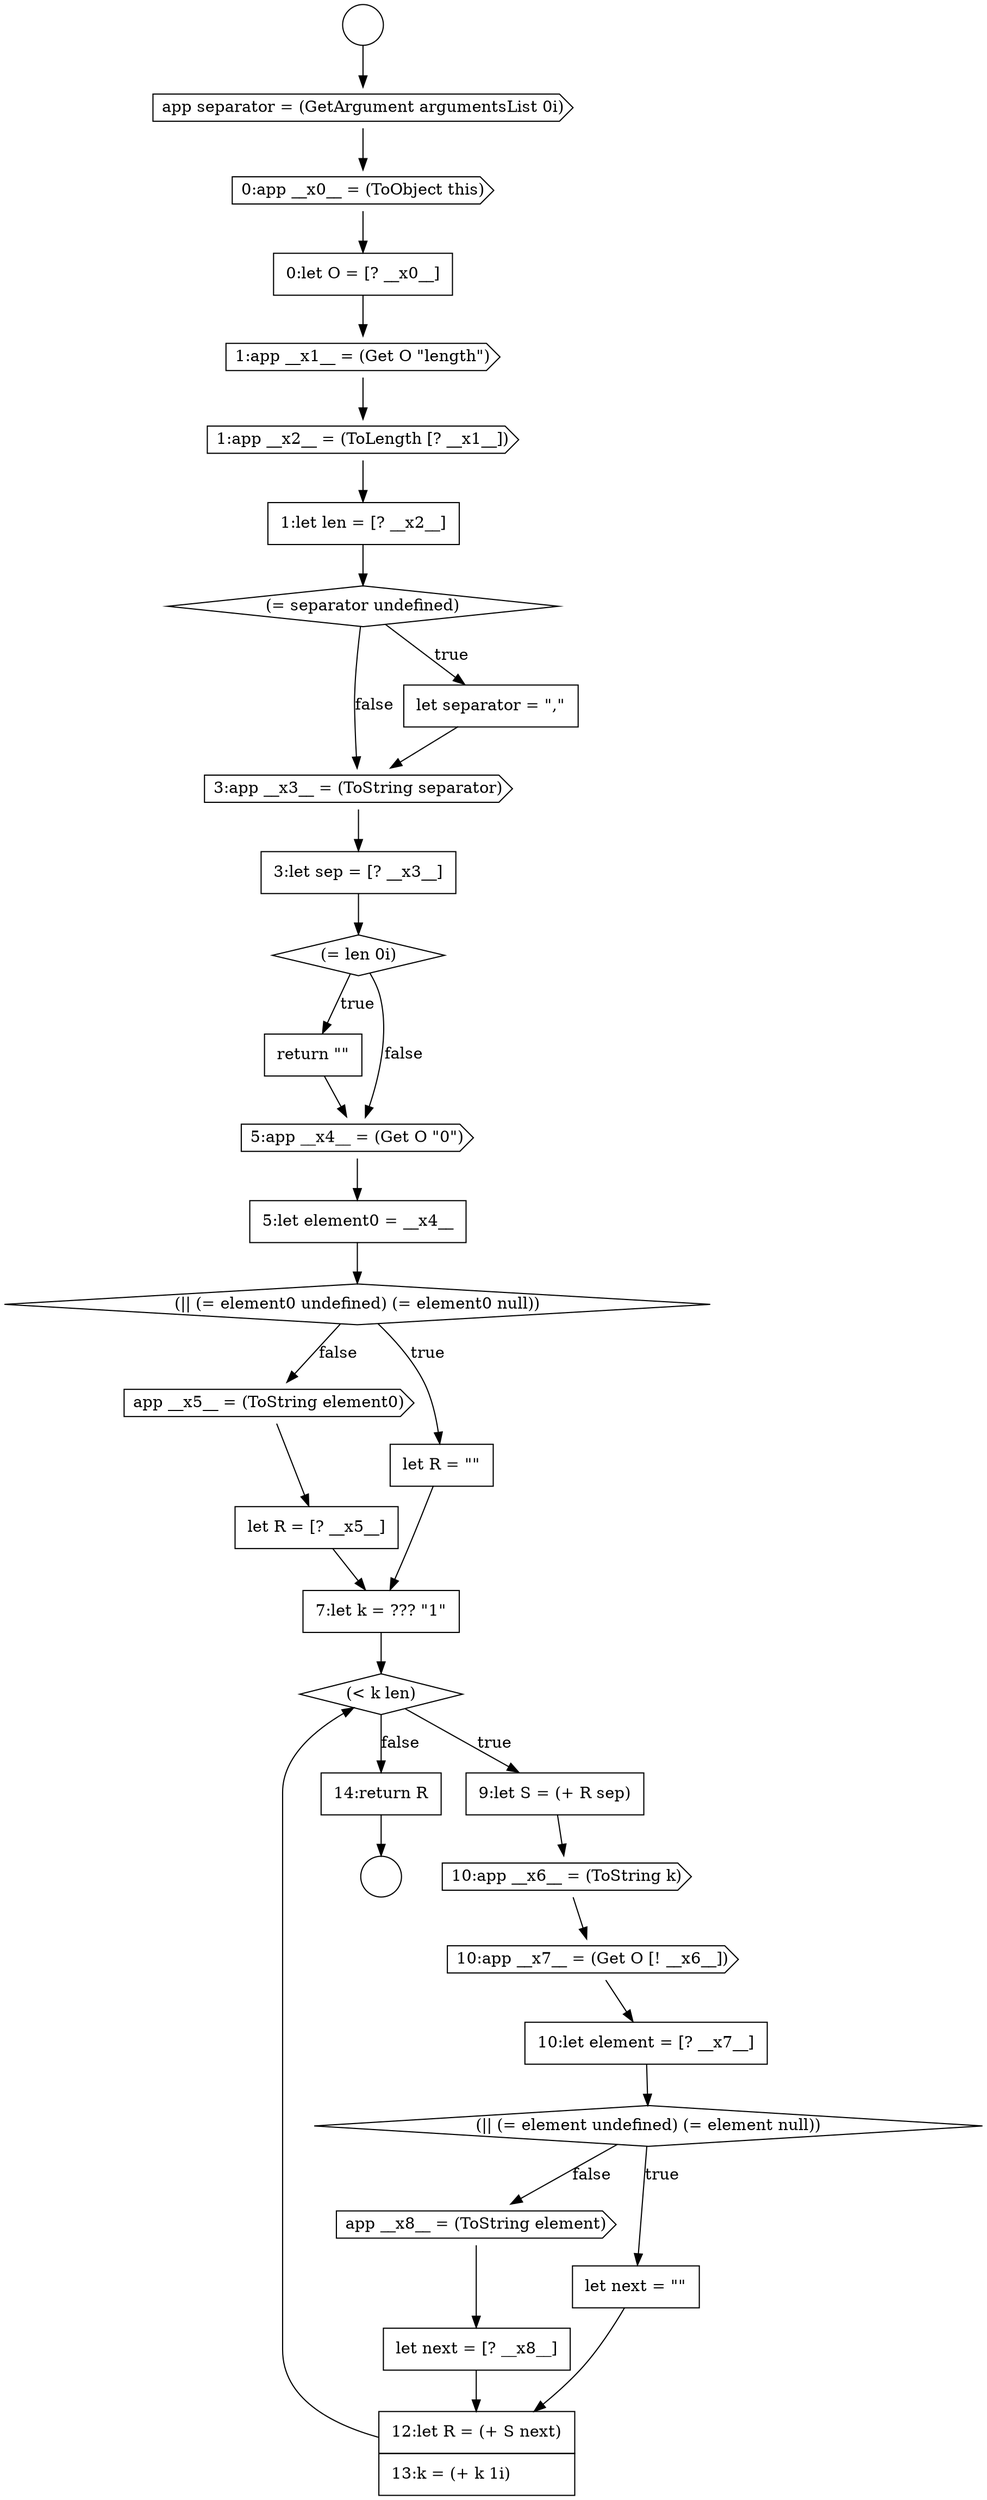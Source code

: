 digraph {
  node13690 [shape=cds, label=<<font color="black">app __x5__ = (ToString element0)</font>> color="black" fillcolor="white" style=filled]
  node13700 [shape=cds, label=<<font color="black">app __x8__ = (ToString element)</font>> color="black" fillcolor="white" style=filled]
  node13683 [shape=none, margin=0, label=<<font color="black">
    <table border="0" cellborder="1" cellspacing="0" cellpadding="10">
      <tr><td align="left">3:let sep = [? __x3__]</td></tr>
    </table>
  </font>> color="black" fillcolor="white" style=filled]
  node13676 [shape=none, margin=0, label=<<font color="black">
    <table border="0" cellborder="1" cellspacing="0" cellpadding="10">
      <tr><td align="left">0:let O = [? __x0__]</td></tr>
    </table>
  </font>> color="black" fillcolor="white" style=filled]
  node13682 [shape=cds, label=<<font color="black">3:app __x3__ = (ToString separator)</font>> color="black" fillcolor="white" style=filled]
  node13703 [shape=none, margin=0, label=<<font color="black">
    <table border="0" cellborder="1" cellspacing="0" cellpadding="10">
      <tr><td align="left">14:return R</td></tr>
    </table>
  </font>> color="black" fillcolor="white" style=filled]
  node13685 [shape=none, margin=0, label=<<font color="black">
    <table border="0" cellborder="1" cellspacing="0" cellpadding="10">
      <tr><td align="left">return &quot;&quot;</td></tr>
    </table>
  </font>> color="black" fillcolor="white" style=filled]
  node13673 [shape=circle label=" " color="black" fillcolor="white" style=filled]
  node13702 [shape=none, margin=0, label=<<font color="black">
    <table border="0" cellborder="1" cellspacing="0" cellpadding="10">
      <tr><td align="left">12:let R = (+ S next)</td></tr>
      <tr><td align="left">13:k = (+ k 1i)</td></tr>
    </table>
  </font>> color="black" fillcolor="white" style=filled]
  node13698 [shape=diamond, label=<<font color="black">(|| (= element undefined) (= element null))</font>> color="black" fillcolor="white" style=filled]
  node13674 [shape=cds, label=<<font color="black">app separator = (GetArgument argumentsList 0i)</font>> color="black" fillcolor="white" style=filled]
  node13688 [shape=diamond, label=<<font color="black">(|| (= element0 undefined) (= element0 null))</font>> color="black" fillcolor="white" style=filled]
  node13691 [shape=none, margin=0, label=<<font color="black">
    <table border="0" cellborder="1" cellspacing="0" cellpadding="10">
      <tr><td align="left">let R = [? __x5__]</td></tr>
    </table>
  </font>> color="black" fillcolor="white" style=filled]
  node13684 [shape=diamond, label=<<font color="black">(= len 0i)</font>> color="black" fillcolor="white" style=filled]
  node13672 [shape=circle label=" " color="black" fillcolor="white" style=filled]
  node13687 [shape=none, margin=0, label=<<font color="black">
    <table border="0" cellborder="1" cellspacing="0" cellpadding="10">
      <tr><td align="left">5:let element0 = __x4__</td></tr>
    </table>
  </font>> color="black" fillcolor="white" style=filled]
  node13675 [shape=cds, label=<<font color="black">0:app __x0__ = (ToObject this)</font>> color="black" fillcolor="white" style=filled]
  node13692 [shape=none, margin=0, label=<<font color="black">
    <table border="0" cellborder="1" cellspacing="0" cellpadding="10">
      <tr><td align="left">7:let k = ??? &quot;1&quot;</td></tr>
    </table>
  </font>> color="black" fillcolor="white" style=filled]
  node13679 [shape=none, margin=0, label=<<font color="black">
    <table border="0" cellborder="1" cellspacing="0" cellpadding="10">
      <tr><td align="left">1:let len = [? __x2__]</td></tr>
    </table>
  </font>> color="black" fillcolor="white" style=filled]
  node13696 [shape=cds, label=<<font color="black">10:app __x7__ = (Get O [! __x6__])</font>> color="black" fillcolor="white" style=filled]
  node13686 [shape=cds, label=<<font color="black">5:app __x4__ = (Get O &quot;0&quot;)</font>> color="black" fillcolor="white" style=filled]
  node13681 [shape=none, margin=0, label=<<font color="black">
    <table border="0" cellborder="1" cellspacing="0" cellpadding="10">
      <tr><td align="left">let separator = &quot;,&quot;</td></tr>
    </table>
  </font>> color="black" fillcolor="white" style=filled]
  node13680 [shape=diamond, label=<<font color="black">(= separator undefined)</font>> color="black" fillcolor="white" style=filled]
  node13693 [shape=diamond, label=<<font color="black">(&lt; k len)</font>> color="black" fillcolor="white" style=filled]
  node13699 [shape=none, margin=0, label=<<font color="black">
    <table border="0" cellborder="1" cellspacing="0" cellpadding="10">
      <tr><td align="left">let next = &quot;&quot;</td></tr>
    </table>
  </font>> color="black" fillcolor="white" style=filled]
  node13677 [shape=cds, label=<<font color="black">1:app __x1__ = (Get O &quot;length&quot;)</font>> color="black" fillcolor="white" style=filled]
  node13694 [shape=none, margin=0, label=<<font color="black">
    <table border="0" cellborder="1" cellspacing="0" cellpadding="10">
      <tr><td align="left">9:let S = (+ R sep)</td></tr>
    </table>
  </font>> color="black" fillcolor="white" style=filled]
  node13695 [shape=cds, label=<<font color="black">10:app __x6__ = (ToString k)</font>> color="black" fillcolor="white" style=filled]
  node13701 [shape=none, margin=0, label=<<font color="black">
    <table border="0" cellborder="1" cellspacing="0" cellpadding="10">
      <tr><td align="left">let next = [? __x8__]</td></tr>
    </table>
  </font>> color="black" fillcolor="white" style=filled]
  node13678 [shape=cds, label=<<font color="black">1:app __x2__ = (ToLength [? __x1__])</font>> color="black" fillcolor="white" style=filled]
  node13689 [shape=none, margin=0, label=<<font color="black">
    <table border="0" cellborder="1" cellspacing="0" cellpadding="10">
      <tr><td align="left">let R = &quot;&quot;</td></tr>
    </table>
  </font>> color="black" fillcolor="white" style=filled]
  node13697 [shape=none, margin=0, label=<<font color="black">
    <table border="0" cellborder="1" cellspacing="0" cellpadding="10">
      <tr><td align="left">10:let element = [? __x7__]</td></tr>
    </table>
  </font>> color="black" fillcolor="white" style=filled]
  node13702 -> node13693 [ color="black"]
  node13696 -> node13697 [ color="black"]
  node13695 -> node13696 [ color="black"]
  node13698 -> node13699 [label=<<font color="black">true</font>> color="black"]
  node13698 -> node13700 [label=<<font color="black">false</font>> color="black"]
  node13688 -> node13689 [label=<<font color="black">true</font>> color="black"]
  node13688 -> node13690 [label=<<font color="black">false</font>> color="black"]
  node13681 -> node13682 [ color="black"]
  node13703 -> node13673 [ color="black"]
  node13691 -> node13692 [ color="black"]
  node13693 -> node13694 [label=<<font color="black">true</font>> color="black"]
  node13693 -> node13703 [label=<<font color="black">false</font>> color="black"]
  node13682 -> node13683 [ color="black"]
  node13684 -> node13685 [label=<<font color="black">true</font>> color="black"]
  node13684 -> node13686 [label=<<font color="black">false</font>> color="black"]
  node13699 -> node13702 [ color="black"]
  node13697 -> node13698 [ color="black"]
  node13701 -> node13702 [ color="black"]
  node13677 -> node13678 [ color="black"]
  node13679 -> node13680 [ color="black"]
  node13687 -> node13688 [ color="black"]
  node13692 -> node13693 [ color="black"]
  node13700 -> node13701 [ color="black"]
  node13686 -> node13687 [ color="black"]
  node13675 -> node13676 [ color="black"]
  node13689 -> node13692 [ color="black"]
  node13680 -> node13681 [label=<<font color="black">true</font>> color="black"]
  node13680 -> node13682 [label=<<font color="black">false</font>> color="black"]
  node13676 -> node13677 [ color="black"]
  node13694 -> node13695 [ color="black"]
  node13685 -> node13686 [ color="black"]
  node13683 -> node13684 [ color="black"]
  node13678 -> node13679 [ color="black"]
  node13690 -> node13691 [ color="black"]
  node13674 -> node13675 [ color="black"]
  node13672 -> node13674 [ color="black"]
}
